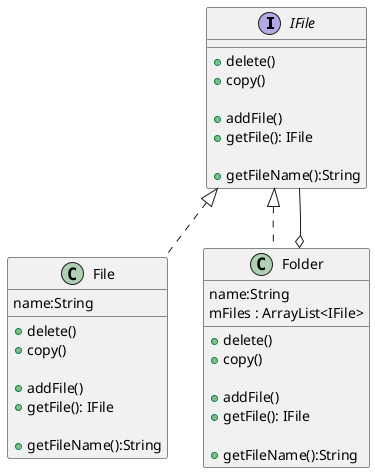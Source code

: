 @startuml

interface IFile{
    +delete()
    + copy()

    + addFile()
    + getFile(): IFile

    + getFileName():String
}

class File{
    name:String
    +delete()
    + copy()

    + addFile()
    + getFile(): IFile

    + getFileName():String
}

class Folder{
    name:String
    mFiles : ArrayList<IFile>

    +delete()
    + copy()

    + addFile()
    + getFile(): IFile

    + getFileName():String
}

IFile <|.. File
IFile <|.. Folder
Folder o-- IFile
@enduml